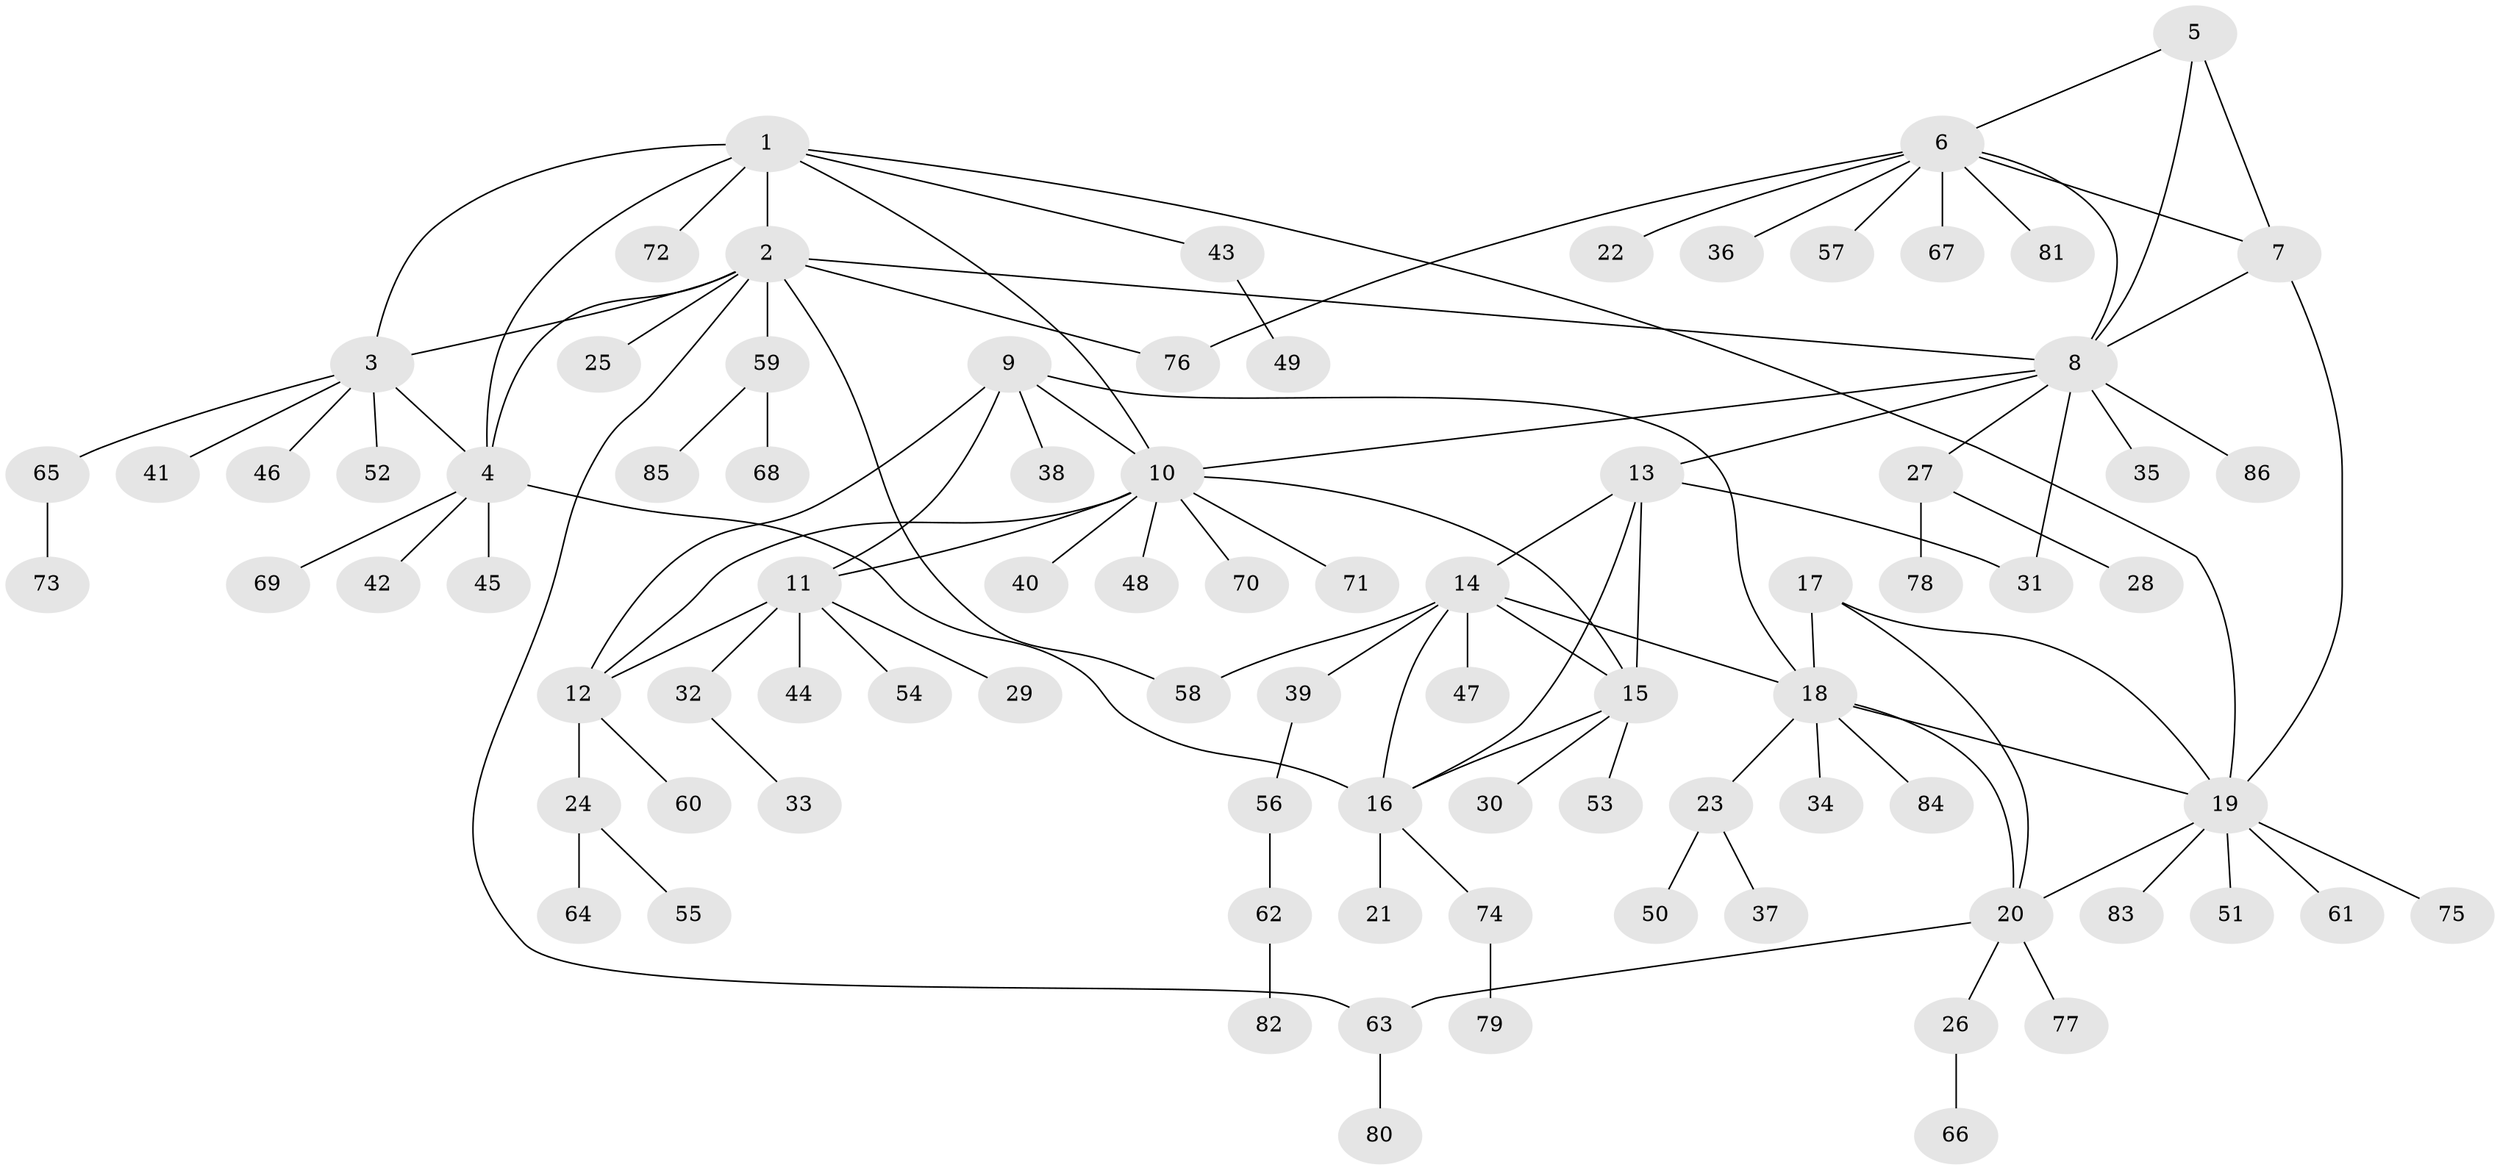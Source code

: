 // coarse degree distribution, {7: 0.04411764705882353, 8: 0.029411764705882353, 6: 0.029411764705882353, 2: 0.10294117647058823, 13: 0.014705882352941176, 3: 0.058823529411764705, 11: 0.029411764705882353, 5: 0.029411764705882353, 4: 0.014705882352941176, 1: 0.6470588235294118}
// Generated by graph-tools (version 1.1) at 2025/42/03/06/25 10:42:13]
// undirected, 86 vertices, 110 edges
graph export_dot {
graph [start="1"]
  node [color=gray90,style=filled];
  1;
  2;
  3;
  4;
  5;
  6;
  7;
  8;
  9;
  10;
  11;
  12;
  13;
  14;
  15;
  16;
  17;
  18;
  19;
  20;
  21;
  22;
  23;
  24;
  25;
  26;
  27;
  28;
  29;
  30;
  31;
  32;
  33;
  34;
  35;
  36;
  37;
  38;
  39;
  40;
  41;
  42;
  43;
  44;
  45;
  46;
  47;
  48;
  49;
  50;
  51;
  52;
  53;
  54;
  55;
  56;
  57;
  58;
  59;
  60;
  61;
  62;
  63;
  64;
  65;
  66;
  67;
  68;
  69;
  70;
  71;
  72;
  73;
  74;
  75;
  76;
  77;
  78;
  79;
  80;
  81;
  82;
  83;
  84;
  85;
  86;
  1 -- 2;
  1 -- 3;
  1 -- 4;
  1 -- 10;
  1 -- 19;
  1 -- 43;
  1 -- 72;
  2 -- 3;
  2 -- 4;
  2 -- 8;
  2 -- 25;
  2 -- 58;
  2 -- 59;
  2 -- 63;
  2 -- 76;
  3 -- 4;
  3 -- 41;
  3 -- 46;
  3 -- 52;
  3 -- 65;
  4 -- 16;
  4 -- 42;
  4 -- 45;
  4 -- 69;
  5 -- 6;
  5 -- 7;
  5 -- 8;
  6 -- 7;
  6 -- 8;
  6 -- 22;
  6 -- 36;
  6 -- 57;
  6 -- 67;
  6 -- 76;
  6 -- 81;
  7 -- 8;
  7 -- 19;
  8 -- 10;
  8 -- 13;
  8 -- 27;
  8 -- 31;
  8 -- 35;
  8 -- 86;
  9 -- 10;
  9 -- 11;
  9 -- 12;
  9 -- 18;
  9 -- 38;
  10 -- 11;
  10 -- 12;
  10 -- 15;
  10 -- 40;
  10 -- 48;
  10 -- 70;
  10 -- 71;
  11 -- 12;
  11 -- 29;
  11 -- 32;
  11 -- 44;
  11 -- 54;
  12 -- 24;
  12 -- 60;
  13 -- 14;
  13 -- 15;
  13 -- 16;
  13 -- 31;
  14 -- 15;
  14 -- 16;
  14 -- 18;
  14 -- 39;
  14 -- 47;
  14 -- 58;
  15 -- 16;
  15 -- 30;
  15 -- 53;
  16 -- 21;
  16 -- 74;
  17 -- 18;
  17 -- 19;
  17 -- 20;
  18 -- 19;
  18 -- 20;
  18 -- 23;
  18 -- 34;
  18 -- 84;
  19 -- 20;
  19 -- 51;
  19 -- 61;
  19 -- 75;
  19 -- 83;
  20 -- 26;
  20 -- 63;
  20 -- 77;
  23 -- 37;
  23 -- 50;
  24 -- 55;
  24 -- 64;
  26 -- 66;
  27 -- 28;
  27 -- 78;
  32 -- 33;
  39 -- 56;
  43 -- 49;
  56 -- 62;
  59 -- 68;
  59 -- 85;
  62 -- 82;
  63 -- 80;
  65 -- 73;
  74 -- 79;
}
